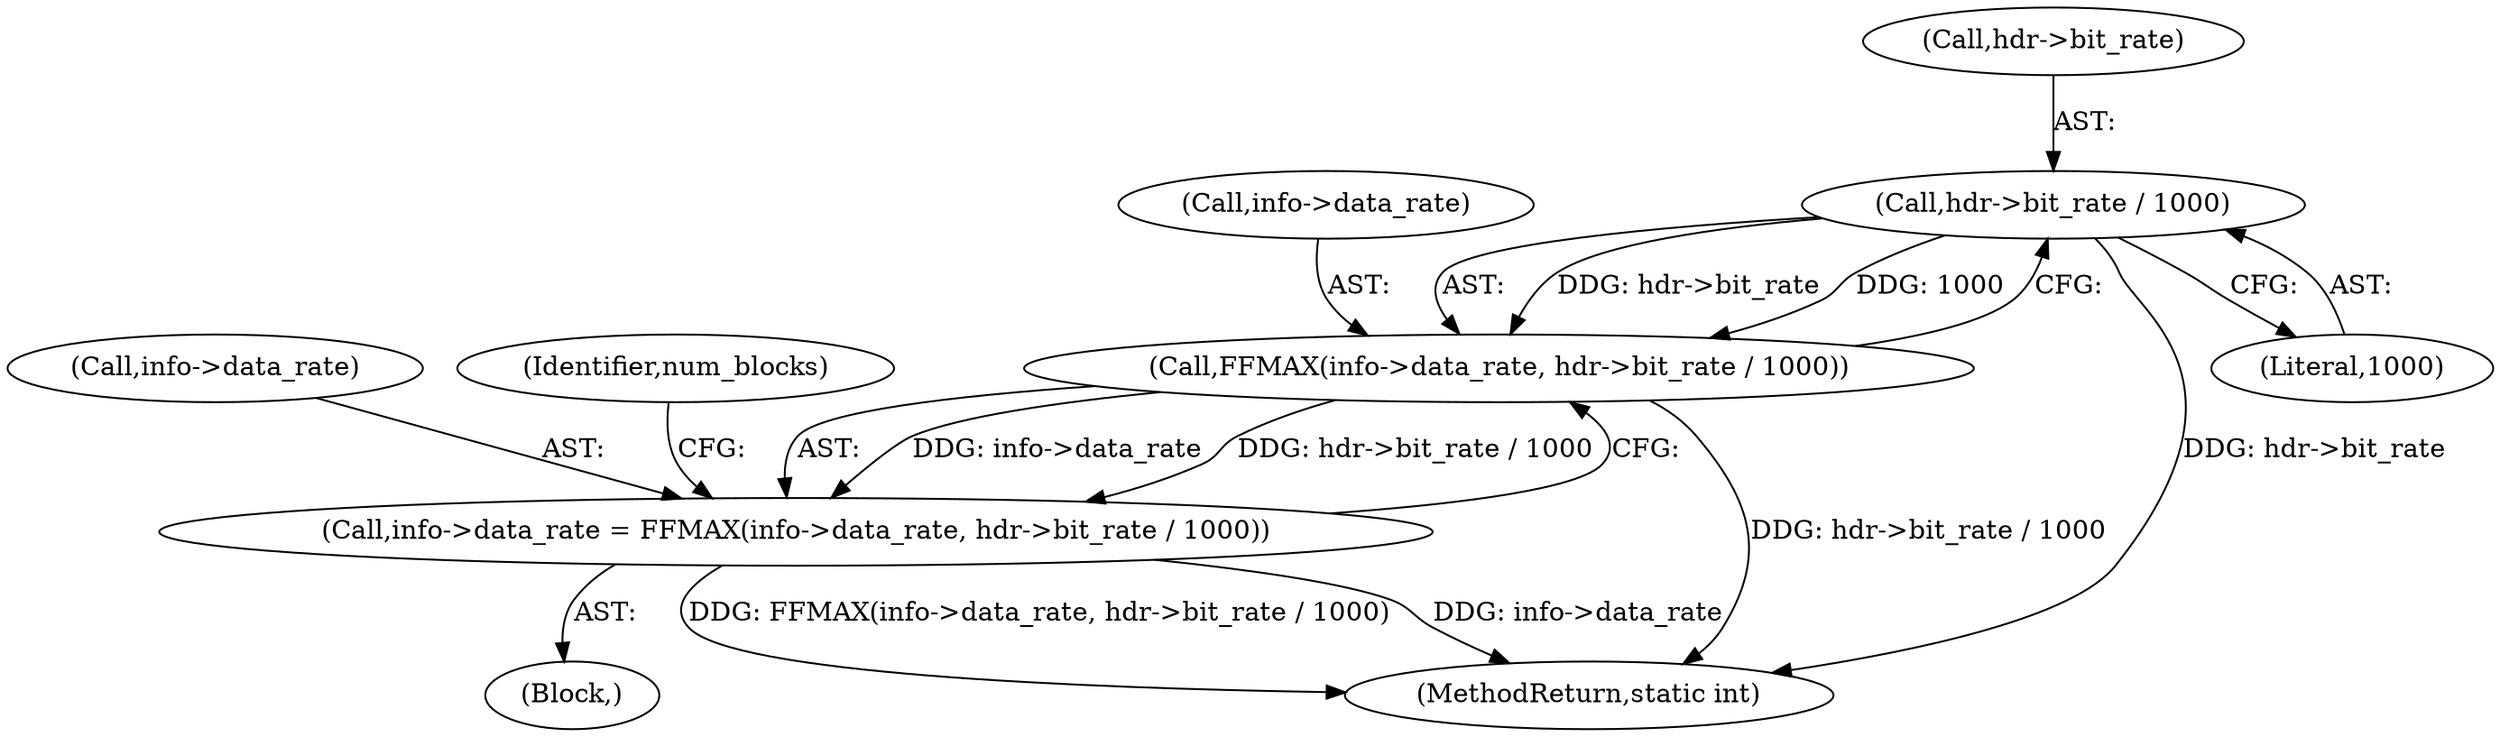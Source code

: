 digraph "0_FFmpeg_ed22dc22216f74c75ee7901f82649e1ff725ba50@pointer" {
"1000186" [label="(Call,hdr->bit_rate / 1000)"];
"1000182" [label="(Call,FFMAX(info->data_rate, hdr->bit_rate / 1000))"];
"1000178" [label="(Call,info->data_rate = FFMAX(info->data_rate, hdr->bit_rate / 1000))"];
"1000116" [label="(Block,)"];
"1000182" [label="(Call,FFMAX(info->data_rate, hdr->bit_rate / 1000))"];
"1000183" [label="(Call,info->data_rate)"];
"1000179" [label="(Call,info->data_rate)"];
"1000178" [label="(Call,info->data_rate = FFMAX(info->data_rate, hdr->bit_rate / 1000))"];
"1000187" [label="(Call,hdr->bit_rate)"];
"1000683" [label="(MethodReturn,static int)"];
"1000192" [label="(Identifier,num_blocks)"];
"1000190" [label="(Literal,1000)"];
"1000186" [label="(Call,hdr->bit_rate / 1000)"];
"1000186" -> "1000182"  [label="AST: "];
"1000186" -> "1000190"  [label="CFG: "];
"1000187" -> "1000186"  [label="AST: "];
"1000190" -> "1000186"  [label="AST: "];
"1000182" -> "1000186"  [label="CFG: "];
"1000186" -> "1000683"  [label="DDG: hdr->bit_rate"];
"1000186" -> "1000182"  [label="DDG: hdr->bit_rate"];
"1000186" -> "1000182"  [label="DDG: 1000"];
"1000182" -> "1000178"  [label="AST: "];
"1000183" -> "1000182"  [label="AST: "];
"1000178" -> "1000182"  [label="CFG: "];
"1000182" -> "1000683"  [label="DDG: hdr->bit_rate / 1000"];
"1000182" -> "1000178"  [label="DDG: info->data_rate"];
"1000182" -> "1000178"  [label="DDG: hdr->bit_rate / 1000"];
"1000178" -> "1000116"  [label="AST: "];
"1000179" -> "1000178"  [label="AST: "];
"1000192" -> "1000178"  [label="CFG: "];
"1000178" -> "1000683"  [label="DDG: FFMAX(info->data_rate, hdr->bit_rate / 1000)"];
"1000178" -> "1000683"  [label="DDG: info->data_rate"];
}
